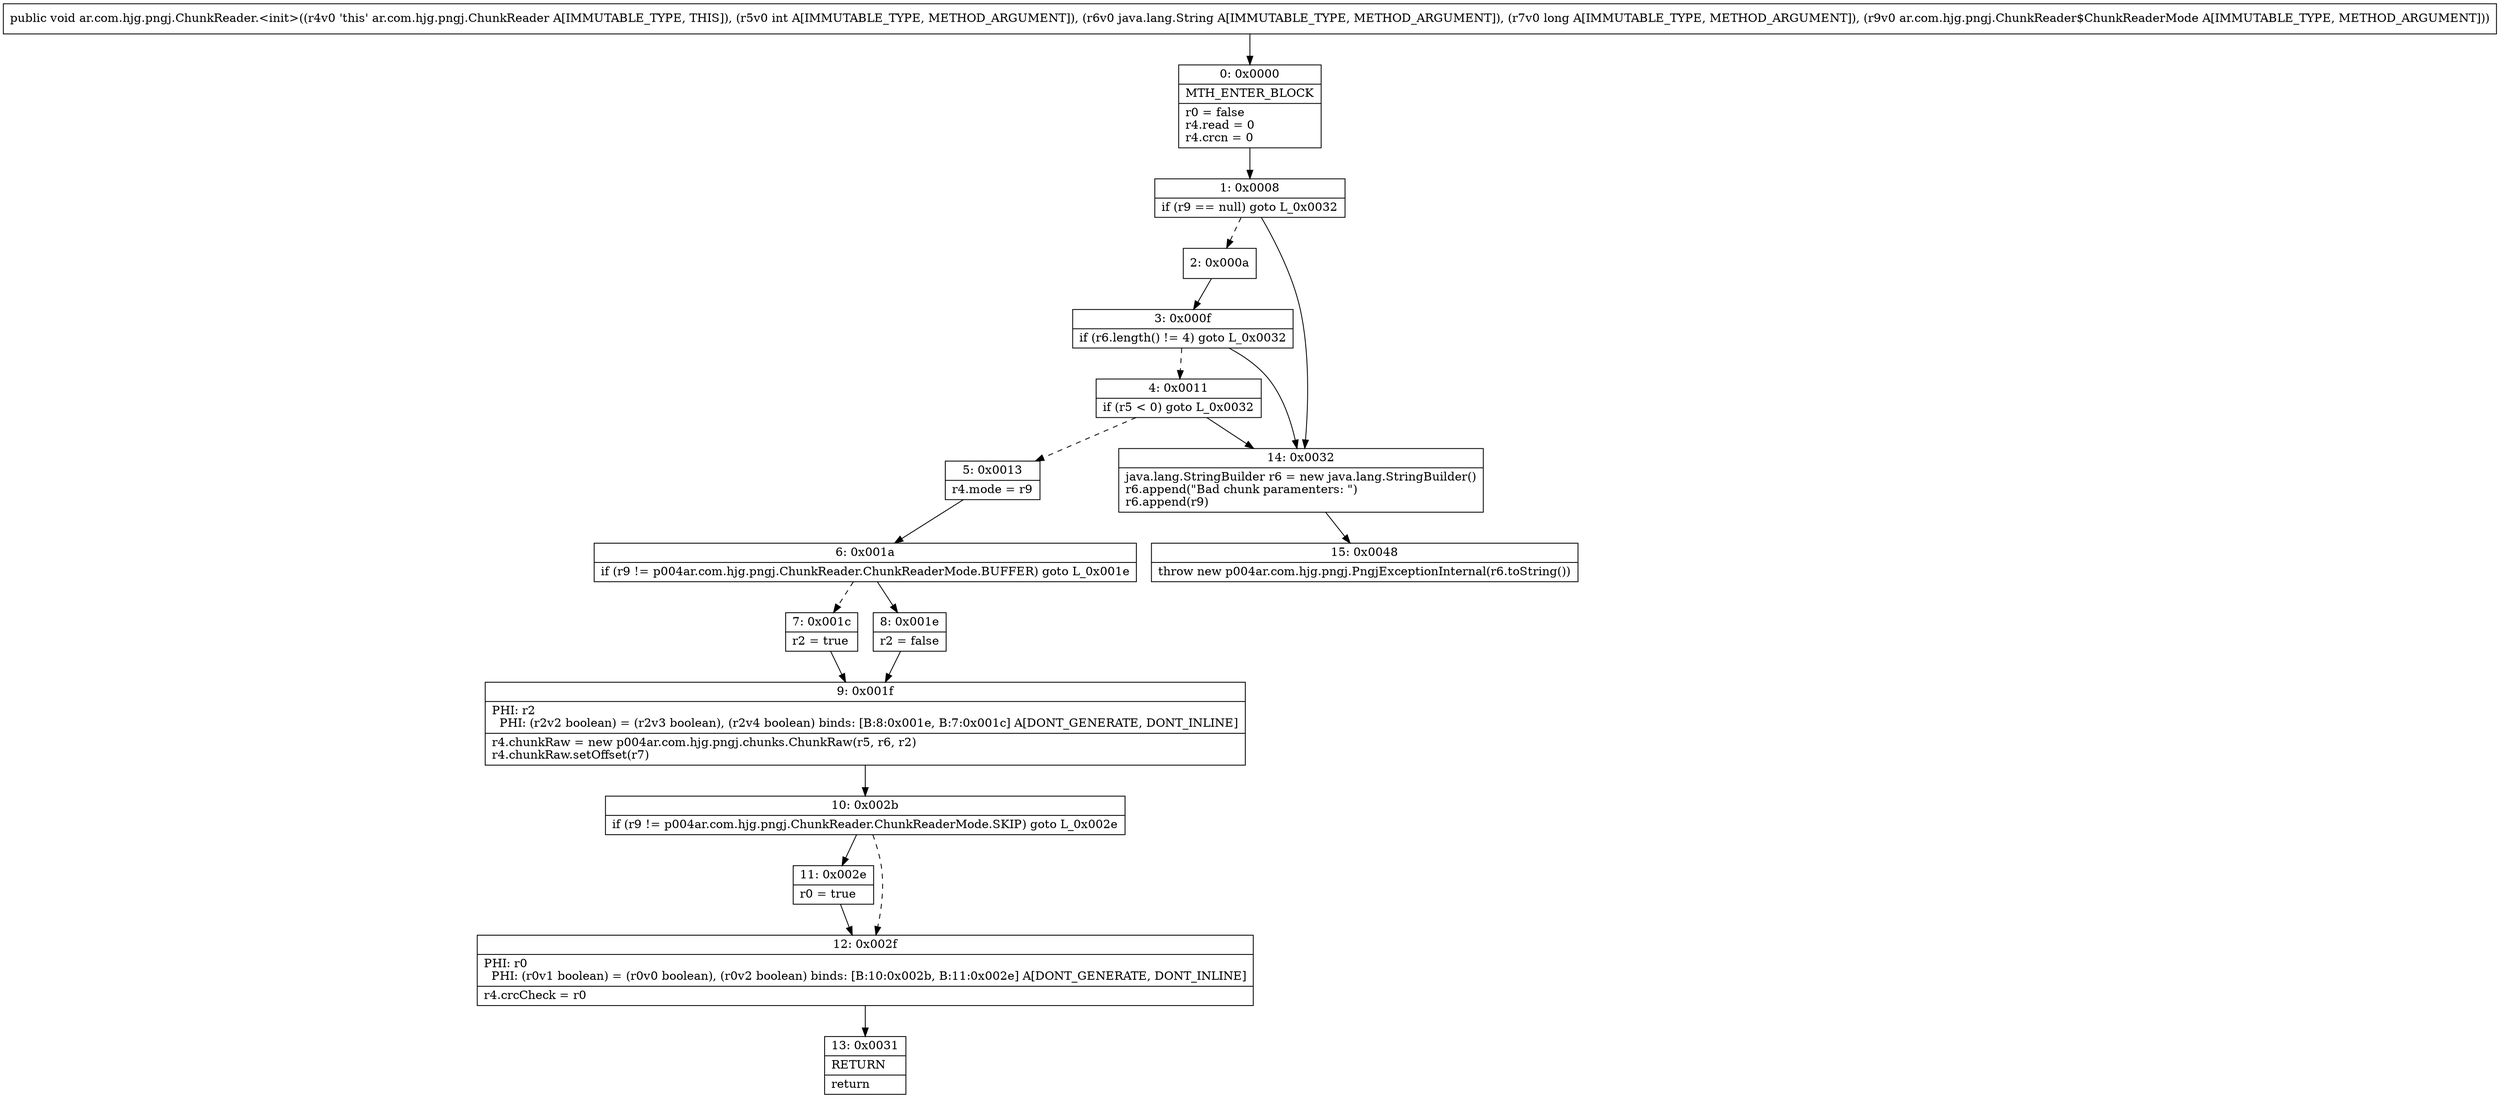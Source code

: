 digraph "CFG forar.com.hjg.pngj.ChunkReader.\<init\>(ILjava\/lang\/String;JLar\/com\/hjg\/pngj\/ChunkReader$ChunkReaderMode;)V" {
Node_0 [shape=record,label="{0\:\ 0x0000|MTH_ENTER_BLOCK\l|r0 = false\lr4.read = 0\lr4.crcn = 0\l}"];
Node_1 [shape=record,label="{1\:\ 0x0008|if (r9 == null) goto L_0x0032\l}"];
Node_2 [shape=record,label="{2\:\ 0x000a}"];
Node_3 [shape=record,label="{3\:\ 0x000f|if (r6.length() != 4) goto L_0x0032\l}"];
Node_4 [shape=record,label="{4\:\ 0x0011|if (r5 \< 0) goto L_0x0032\l}"];
Node_5 [shape=record,label="{5\:\ 0x0013|r4.mode = r9\l}"];
Node_6 [shape=record,label="{6\:\ 0x001a|if (r9 != p004ar.com.hjg.pngj.ChunkReader.ChunkReaderMode.BUFFER) goto L_0x001e\l}"];
Node_7 [shape=record,label="{7\:\ 0x001c|r2 = true\l}"];
Node_8 [shape=record,label="{8\:\ 0x001e|r2 = false\l}"];
Node_9 [shape=record,label="{9\:\ 0x001f|PHI: r2 \l  PHI: (r2v2 boolean) = (r2v3 boolean), (r2v4 boolean) binds: [B:8:0x001e, B:7:0x001c] A[DONT_GENERATE, DONT_INLINE]\l|r4.chunkRaw = new p004ar.com.hjg.pngj.chunks.ChunkRaw(r5, r6, r2)\lr4.chunkRaw.setOffset(r7)\l}"];
Node_10 [shape=record,label="{10\:\ 0x002b|if (r9 != p004ar.com.hjg.pngj.ChunkReader.ChunkReaderMode.SKIP) goto L_0x002e\l}"];
Node_11 [shape=record,label="{11\:\ 0x002e|r0 = true\l}"];
Node_12 [shape=record,label="{12\:\ 0x002f|PHI: r0 \l  PHI: (r0v1 boolean) = (r0v0 boolean), (r0v2 boolean) binds: [B:10:0x002b, B:11:0x002e] A[DONT_GENERATE, DONT_INLINE]\l|r4.crcCheck = r0\l}"];
Node_13 [shape=record,label="{13\:\ 0x0031|RETURN\l|return\l}"];
Node_14 [shape=record,label="{14\:\ 0x0032|java.lang.StringBuilder r6 = new java.lang.StringBuilder()\lr6.append(\"Bad chunk paramenters: \")\lr6.append(r9)\l}"];
Node_15 [shape=record,label="{15\:\ 0x0048|throw new p004ar.com.hjg.pngj.PngjExceptionInternal(r6.toString())\l}"];
MethodNode[shape=record,label="{public void ar.com.hjg.pngj.ChunkReader.\<init\>((r4v0 'this' ar.com.hjg.pngj.ChunkReader A[IMMUTABLE_TYPE, THIS]), (r5v0 int A[IMMUTABLE_TYPE, METHOD_ARGUMENT]), (r6v0 java.lang.String A[IMMUTABLE_TYPE, METHOD_ARGUMENT]), (r7v0 long A[IMMUTABLE_TYPE, METHOD_ARGUMENT]), (r9v0 ar.com.hjg.pngj.ChunkReader$ChunkReaderMode A[IMMUTABLE_TYPE, METHOD_ARGUMENT])) }"];
MethodNode -> Node_0;
Node_0 -> Node_1;
Node_1 -> Node_2[style=dashed];
Node_1 -> Node_14;
Node_2 -> Node_3;
Node_3 -> Node_4[style=dashed];
Node_3 -> Node_14;
Node_4 -> Node_5[style=dashed];
Node_4 -> Node_14;
Node_5 -> Node_6;
Node_6 -> Node_7[style=dashed];
Node_6 -> Node_8;
Node_7 -> Node_9;
Node_8 -> Node_9;
Node_9 -> Node_10;
Node_10 -> Node_11;
Node_10 -> Node_12[style=dashed];
Node_11 -> Node_12;
Node_12 -> Node_13;
Node_14 -> Node_15;
}

